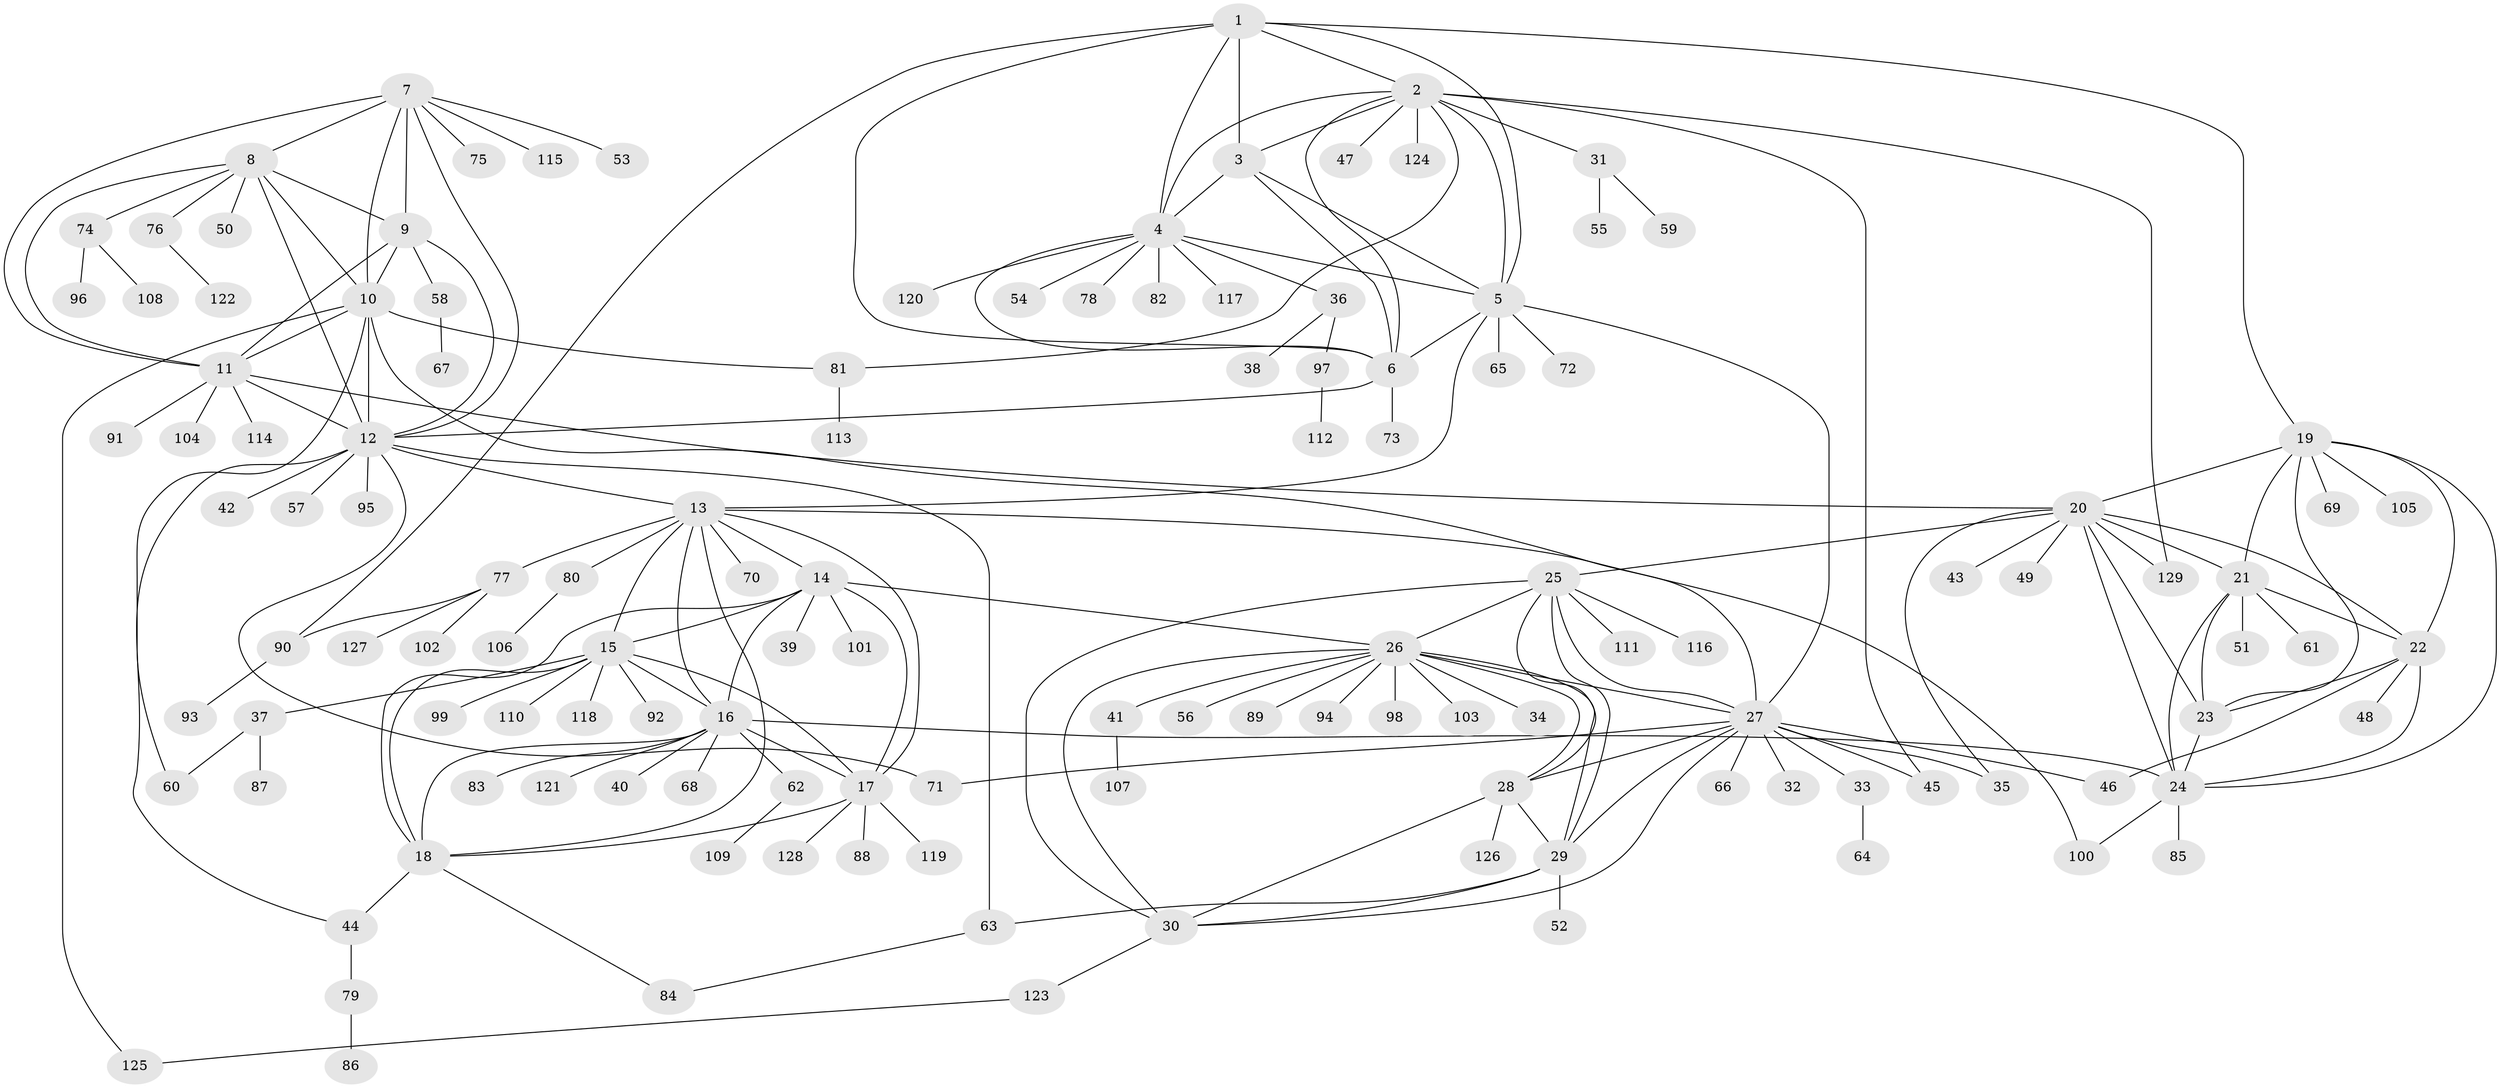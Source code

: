 // Generated by graph-tools (version 1.1) at 2025/11/02/27/25 16:11:35]
// undirected, 129 vertices, 197 edges
graph export_dot {
graph [start="1"]
  node [color=gray90,style=filled];
  1;
  2;
  3;
  4;
  5;
  6;
  7;
  8;
  9;
  10;
  11;
  12;
  13;
  14;
  15;
  16;
  17;
  18;
  19;
  20;
  21;
  22;
  23;
  24;
  25;
  26;
  27;
  28;
  29;
  30;
  31;
  32;
  33;
  34;
  35;
  36;
  37;
  38;
  39;
  40;
  41;
  42;
  43;
  44;
  45;
  46;
  47;
  48;
  49;
  50;
  51;
  52;
  53;
  54;
  55;
  56;
  57;
  58;
  59;
  60;
  61;
  62;
  63;
  64;
  65;
  66;
  67;
  68;
  69;
  70;
  71;
  72;
  73;
  74;
  75;
  76;
  77;
  78;
  79;
  80;
  81;
  82;
  83;
  84;
  85;
  86;
  87;
  88;
  89;
  90;
  91;
  92;
  93;
  94;
  95;
  96;
  97;
  98;
  99;
  100;
  101;
  102;
  103;
  104;
  105;
  106;
  107;
  108;
  109;
  110;
  111;
  112;
  113;
  114;
  115;
  116;
  117;
  118;
  119;
  120;
  121;
  122;
  123;
  124;
  125;
  126;
  127;
  128;
  129;
  1 -- 2;
  1 -- 3;
  1 -- 4;
  1 -- 5;
  1 -- 6;
  1 -- 19;
  1 -- 90;
  2 -- 3;
  2 -- 4;
  2 -- 5;
  2 -- 6;
  2 -- 31;
  2 -- 45;
  2 -- 47;
  2 -- 81;
  2 -- 124;
  2 -- 129;
  3 -- 4;
  3 -- 5;
  3 -- 6;
  4 -- 5;
  4 -- 6;
  4 -- 36;
  4 -- 54;
  4 -- 78;
  4 -- 82;
  4 -- 117;
  4 -- 120;
  5 -- 6;
  5 -- 13;
  5 -- 27;
  5 -- 65;
  5 -- 72;
  6 -- 12;
  6 -- 73;
  7 -- 8;
  7 -- 9;
  7 -- 10;
  7 -- 11;
  7 -- 12;
  7 -- 53;
  7 -- 75;
  7 -- 115;
  8 -- 9;
  8 -- 10;
  8 -- 11;
  8 -- 12;
  8 -- 50;
  8 -- 74;
  8 -- 76;
  9 -- 10;
  9 -- 11;
  9 -- 12;
  9 -- 58;
  10 -- 11;
  10 -- 12;
  10 -- 27;
  10 -- 60;
  10 -- 81;
  10 -- 125;
  11 -- 12;
  11 -- 20;
  11 -- 91;
  11 -- 104;
  11 -- 114;
  12 -- 13;
  12 -- 42;
  12 -- 44;
  12 -- 57;
  12 -- 63;
  12 -- 71;
  12 -- 95;
  13 -- 14;
  13 -- 15;
  13 -- 16;
  13 -- 17;
  13 -- 18;
  13 -- 70;
  13 -- 77;
  13 -- 80;
  13 -- 100;
  14 -- 15;
  14 -- 16;
  14 -- 17;
  14 -- 18;
  14 -- 26;
  14 -- 39;
  14 -- 101;
  15 -- 16;
  15 -- 17;
  15 -- 18;
  15 -- 37;
  15 -- 92;
  15 -- 99;
  15 -- 110;
  15 -- 118;
  16 -- 17;
  16 -- 18;
  16 -- 24;
  16 -- 40;
  16 -- 62;
  16 -- 68;
  16 -- 83;
  16 -- 121;
  17 -- 18;
  17 -- 88;
  17 -- 119;
  17 -- 128;
  18 -- 44;
  18 -- 84;
  19 -- 20;
  19 -- 21;
  19 -- 22;
  19 -- 23;
  19 -- 24;
  19 -- 69;
  19 -- 105;
  20 -- 21;
  20 -- 22;
  20 -- 23;
  20 -- 24;
  20 -- 25;
  20 -- 35;
  20 -- 43;
  20 -- 49;
  20 -- 129;
  21 -- 22;
  21 -- 23;
  21 -- 24;
  21 -- 51;
  21 -- 61;
  22 -- 23;
  22 -- 24;
  22 -- 46;
  22 -- 48;
  23 -- 24;
  24 -- 85;
  24 -- 100;
  25 -- 26;
  25 -- 27;
  25 -- 28;
  25 -- 29;
  25 -- 30;
  25 -- 111;
  25 -- 116;
  26 -- 27;
  26 -- 28;
  26 -- 29;
  26 -- 30;
  26 -- 34;
  26 -- 41;
  26 -- 56;
  26 -- 89;
  26 -- 94;
  26 -- 98;
  26 -- 103;
  27 -- 28;
  27 -- 29;
  27 -- 30;
  27 -- 32;
  27 -- 33;
  27 -- 35;
  27 -- 45;
  27 -- 46;
  27 -- 66;
  27 -- 71;
  28 -- 29;
  28 -- 30;
  28 -- 126;
  29 -- 30;
  29 -- 52;
  29 -- 63;
  30 -- 123;
  31 -- 55;
  31 -- 59;
  33 -- 64;
  36 -- 38;
  36 -- 97;
  37 -- 60;
  37 -- 87;
  41 -- 107;
  44 -- 79;
  58 -- 67;
  62 -- 109;
  63 -- 84;
  74 -- 96;
  74 -- 108;
  76 -- 122;
  77 -- 90;
  77 -- 102;
  77 -- 127;
  79 -- 86;
  80 -- 106;
  81 -- 113;
  90 -- 93;
  97 -- 112;
  123 -- 125;
}
